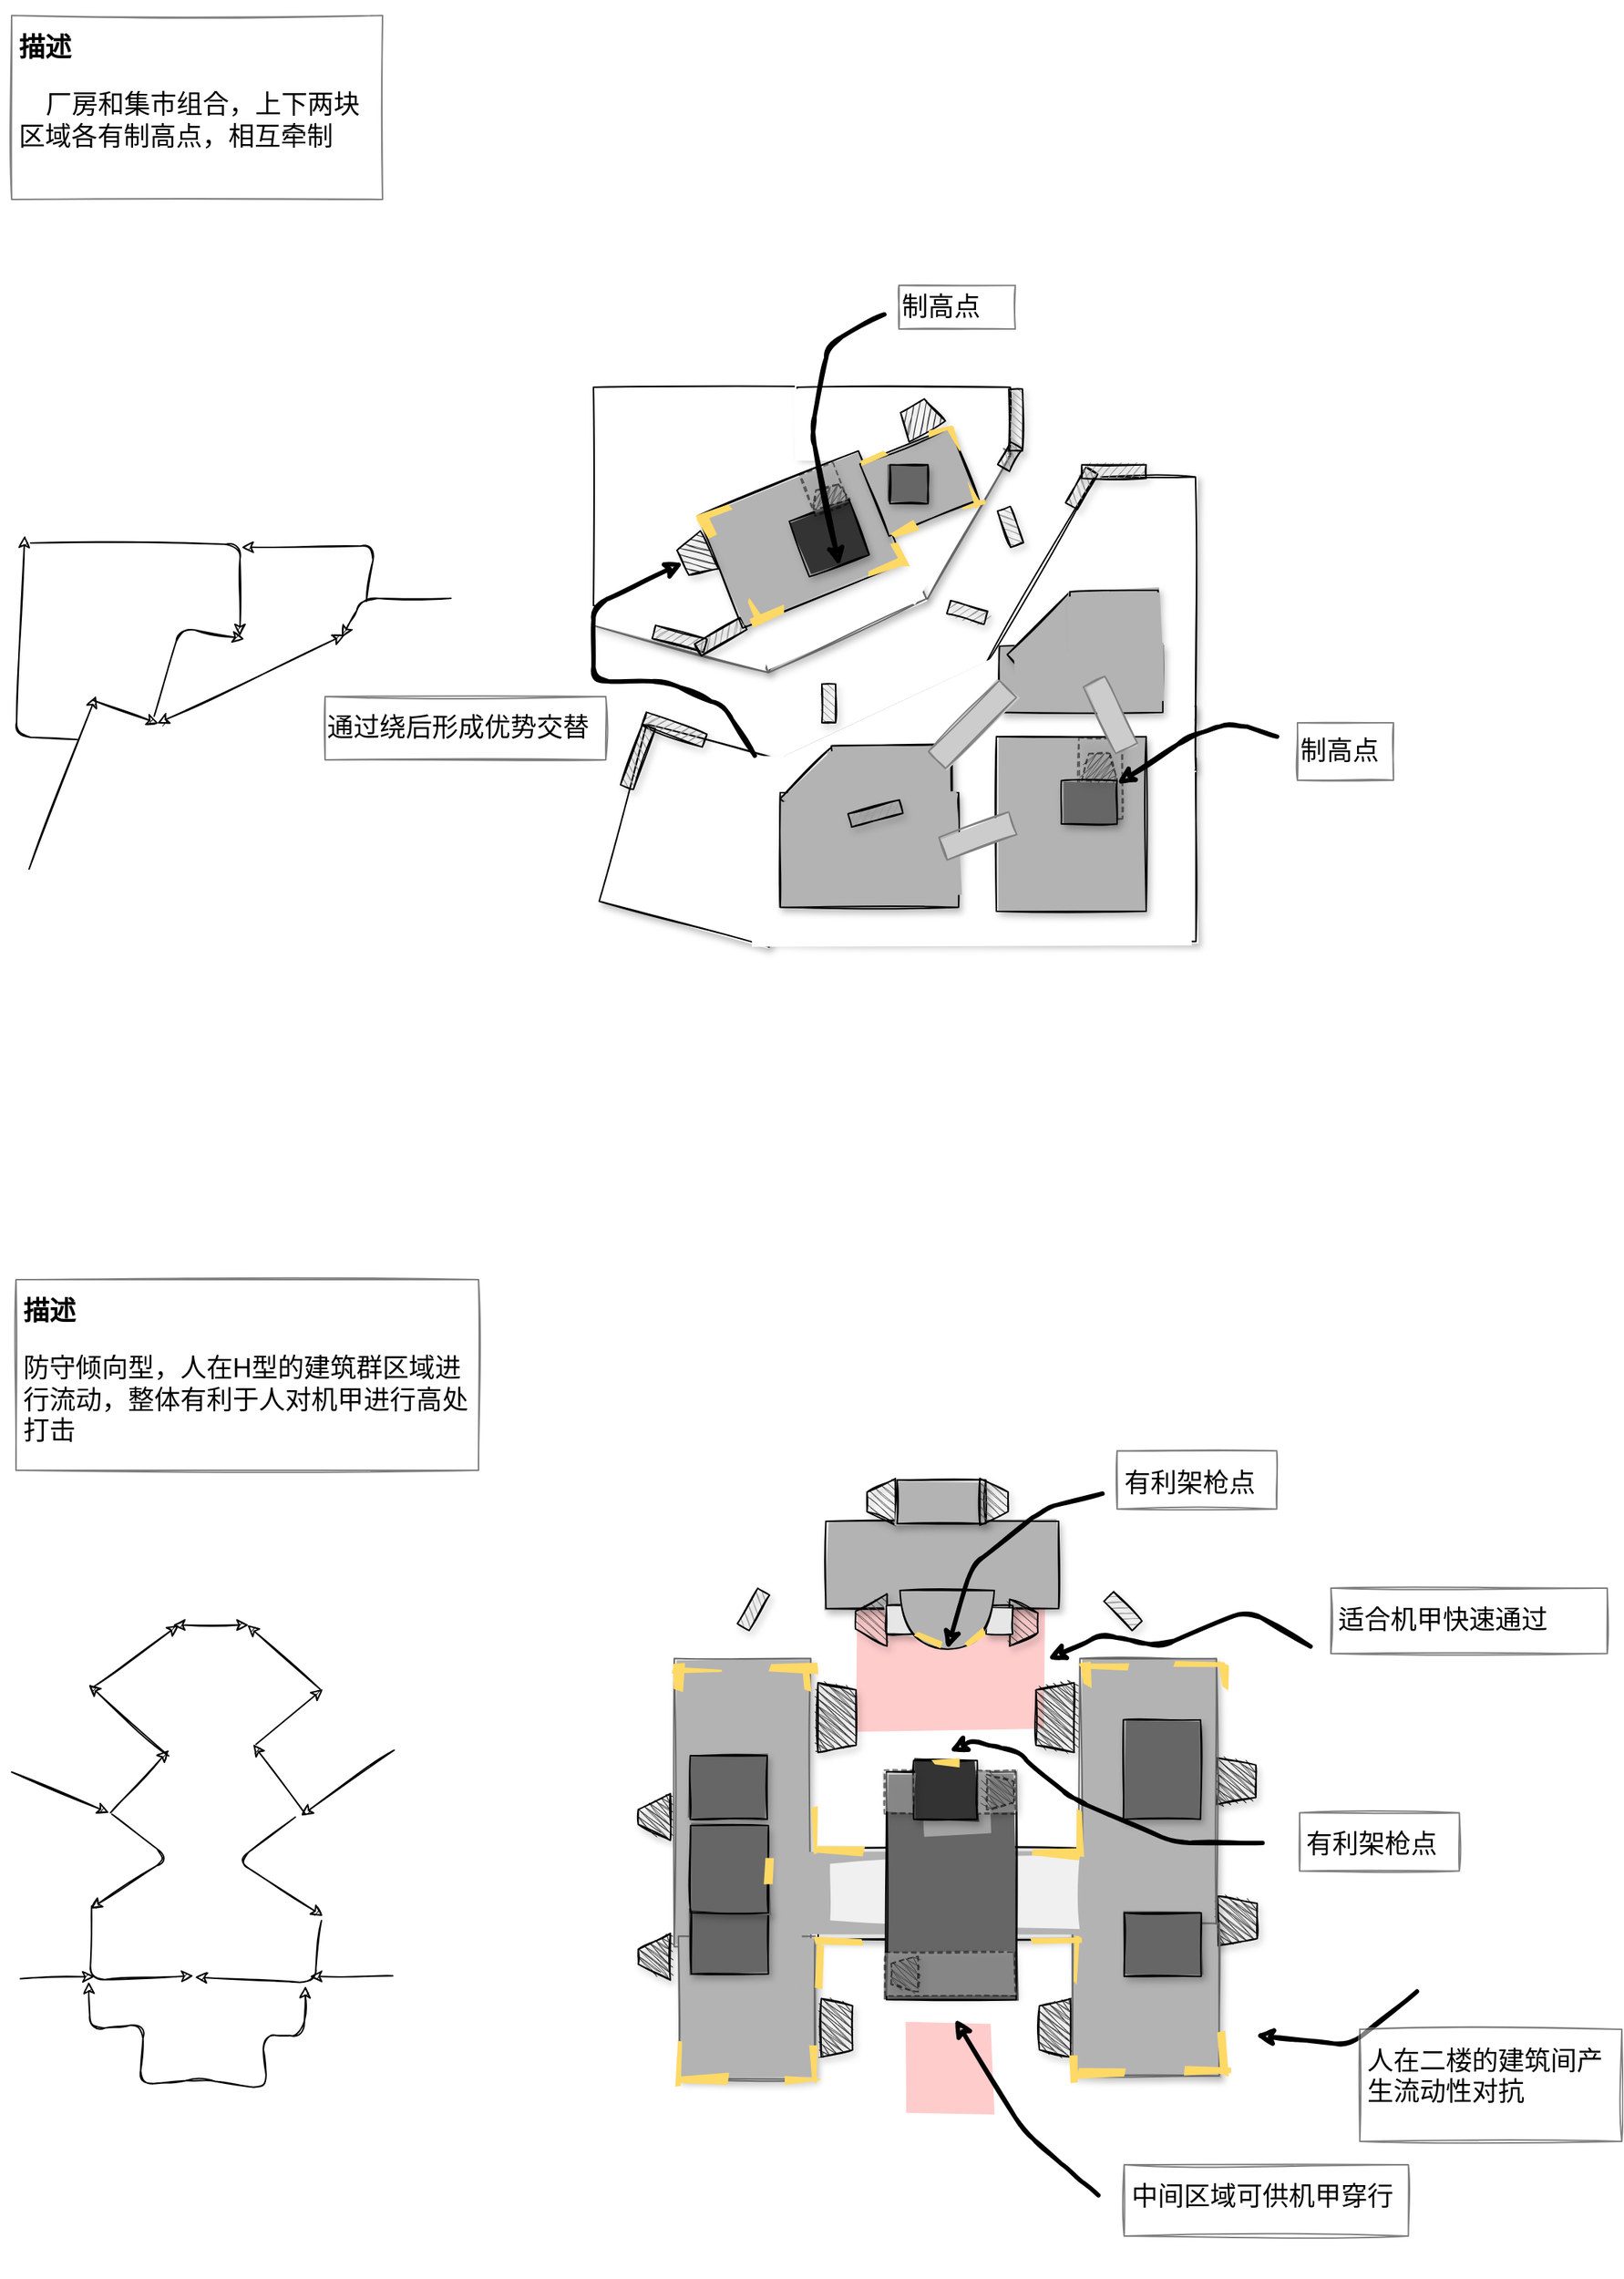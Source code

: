 <mxfile version="13.10.3" type="github">
  <diagram id="YS42bM3Eltd74zi2VStV" name="Page-1">
    <mxGraphModel dx="85" dy="485" grid="1" gridSize="10" guides="1" tooltips="1" connect="1" arrows="1" fold="1" page="1" pageScale="1" pageWidth="850" pageHeight="1100" math="0" shadow="0">
      <root>
        <mxCell id="0" />
        <mxCell id="1" parent="0" />
        <mxCell id="YBGo64Y5beXKpG9SH2Ju-3" value="" style="rounded=0;whiteSpace=wrap;html=1;shadow=1;sketch=1;rotation=15;strokeColor=#666666;" parent="1" vertex="1">
          <mxGeometry x="2109.48" y="575.71" width="125.55" height="95.63" as="geometry" />
        </mxCell>
        <mxCell id="drFQ4EJ39ElAO3OHHA1H-81" value="" style="rounded=0;whiteSpace=wrap;html=1;shadow=0;sketch=1;rotation=90;fillStyle=solid;fillColor=#FFFFFF;strokeColor=none;" vertex="1" parent="1">
          <mxGeometry x="2114.77" y="498.6" width="119.74" height="144.8" as="geometry" />
        </mxCell>
        <mxCell id="YBGo64Y5beXKpG9SH2Ju-1" value="" style="rounded=0;whiteSpace=wrap;html=1;shadow=1;sketch=1;" parent="1" vertex="1">
          <mxGeometry x="2100" y="490" width="210" height="150" as="geometry" />
        </mxCell>
        <mxCell id="YBGo64Y5beXKpG9SH2Ju-2" value="" style="rounded=0;whiteSpace=wrap;html=1;shadow=1;sketch=1;" parent="1" vertex="1">
          <mxGeometry x="2240" y="490" width="146.63" height="47.4" as="geometry" />
        </mxCell>
        <mxCell id="YBGo64Y5beXKpG9SH2Ju-4" value="" style="rounded=0;whiteSpace=wrap;html=1;shadow=1;sketch=1;rotation=-60;strokeColor=#666666;" parent="1" vertex="1">
          <mxGeometry x="2264.57" y="522.41" width="115.39" height="83.88" as="geometry" />
        </mxCell>
        <mxCell id="YBGo64Y5beXKpG9SH2Ju-5" value="" style="rounded=0;whiteSpace=wrap;html=1;shadow=1;sketch=1;rotation=-25;strokeColor=#666666;" parent="1" vertex="1">
          <mxGeometry x="2206.07" y="622.57" width="120" height="40" as="geometry" />
        </mxCell>
        <mxCell id="YBGo64Y5beXKpG9SH2Ju-6" value="" style="rounded=0;whiteSpace=wrap;html=1;shadow=0;sketch=1;rotation=-60;strokeColor=none;" parent="1" vertex="1">
          <mxGeometry x="2286.31" y="578.1" width="38.89" height="58.52" as="geometry" />
        </mxCell>
        <mxCell id="YBGo64Y5beXKpG9SH2Ju-7" value="" style="rounded=0;whiteSpace=wrap;html=1;shadow=0;sketch=1;rotation=-75;strokeColor=none;" parent="1" vertex="1">
          <mxGeometry x="2124.49" y="558.52" width="92.33" height="127.06" as="geometry" />
        </mxCell>
        <mxCell id="YBGo64Y5beXKpG9SH2Ju-12" value="" style="rounded=0;whiteSpace=wrap;html=1;shadow=0;glass=0;sketch=1;strokeColor=#000000;fillColor=#ffffff;gradientColor=none;rotation=120;" parent="1" vertex="1">
          <mxGeometry x="2357.9" y="601.98" width="157.75" height="74.39" as="geometry" />
        </mxCell>
        <mxCell id="YBGo64Y5beXKpG9SH2Ju-13" value="" style="rounded=0;whiteSpace=wrap;html=1;shadow=0;glass=0;sketch=1;strokeColor=#000000;fillColor=#ffffff;gradientColor=none;rotation=-205;" parent="1" vertex="1">
          <mxGeometry x="2226.93" y="706.89" width="176.24" height="40.72" as="geometry" />
        </mxCell>
        <mxCell id="YBGo64Y5beXKpG9SH2Ju-14" value="" style="rounded=0;whiteSpace=wrap;html=1;shadow=1;sketch=1;rotation=105;" parent="1" vertex="1">
          <mxGeometry x="2115.69" y="737.46" width="126" height="121" as="geometry" />
        </mxCell>
        <mxCell id="YBGo64Y5beXKpG9SH2Ju-15" value="" style="rounded=0;whiteSpace=wrap;html=1;shadow=1;sketch=1;rotation=90;" parent="1" vertex="1">
          <mxGeometry x="2303.86" y="660.43" width="126" height="294.72" as="geometry" />
        </mxCell>
        <mxCell id="YBGo64Y5beXKpG9SH2Ju-16" value="" style="rounded=0;whiteSpace=wrap;html=1;shadow=1;sketch=1;rotation=90;" parent="1" vertex="1">
          <mxGeometry x="2391.73" y="630.45" width="43.96" height="201" as="geometry" />
        </mxCell>
        <mxCell id="YBGo64Y5beXKpG9SH2Ju-17" value="" style="rounded=0;whiteSpace=wrap;html=1;shadow=1;sketch=1;rotation=90;" parent="1" vertex="1">
          <mxGeometry x="2397.91" y="602.57" width="166.96" height="65" as="geometry" />
        </mxCell>
        <mxCell id="YBGo64Y5beXKpG9SH2Ju-18" value="" style="rounded=0;whiteSpace=wrap;html=1;shadow=1;sketch=1;rotation=90;" parent="1" vertex="1">
          <mxGeometry x="2412.41" y="638.17" width="71.25" height="80.15" as="geometry" />
        </mxCell>
        <mxCell id="YBGo64Y5beXKpG9SH2Ju-22" value="" style="rounded=0;whiteSpace=wrap;html=1;shadow=0;sketch=1;rotation=90;strokeColor=none;" parent="1" vertex="1">
          <mxGeometry x="2295.26" y="658.75" width="129.92" height="298.65" as="geometry" />
        </mxCell>
        <mxCell id="YBGo64Y5beXKpG9SH2Ju-23" value="" style="rounded=0;whiteSpace=wrap;html=1;shadow=0;sketch=1;rotation=-180;strokeColor=none;" parent="1" vertex="1">
          <mxGeometry x="2444.91" y="552.66" width="67.94" height="300.82" as="geometry" />
        </mxCell>
        <mxCell id="YBGo64Y5beXKpG9SH2Ju-24" value="" style="rounded=0;whiteSpace=wrap;html=1;shadow=0;sketch=1;rotation=-115;strokeColor=none;" parent="1" vertex="1">
          <mxGeometry x="2312.17" y="607.91" width="67.94" height="240" as="geometry" />
        </mxCell>
        <mxCell id="YBGo64Y5beXKpG9SH2Ju-25" value="" style="rounded=0;whiteSpace=wrap;html=1;shadow=0;sketch=1;rotation=-145;strokeColor=none;" parent="1" vertex="1">
          <mxGeometry x="2381.97" y="626.32" width="67.68" height="96.83" as="geometry" />
        </mxCell>
        <mxCell id="YBGo64Y5beXKpG9SH2Ju-28" value="" style="rounded=0;whiteSpace=wrap;html=1;shadow=1;sketch=1;rotation=90;fillStyle=solid;fillColor=#B3B3B3;" parent="1" vertex="1">
          <mxGeometry x="2250.34" y="746.56" width="78.75" height="122.69" as="geometry" />
        </mxCell>
        <mxCell id="YBGo64Y5beXKpG9SH2Ju-30" value="" style="rounded=0;whiteSpace=wrap;html=1;shadow=1;sketch=1;rotation=135;fillStyle=solid;fillColor=#B3B3B3;" parent="1" vertex="1">
          <mxGeometry x="2240.79" y="746.56" width="50.57" height="56.15" as="geometry" />
        </mxCell>
        <mxCell id="YBGo64Y5beXKpG9SH2Ju-31" value="" style="rounded=0;whiteSpace=wrap;html=1;shadow=1;sketch=1;rotation=90;fillColor=#666666;fillStyle=solid;" parent="1" vertex="1">
          <mxGeometry x="2288.43" y="781.2" width="47.59" height="50.25" as="geometry" />
        </mxCell>
        <mxCell id="YBGo64Y5beXKpG9SH2Ju-32" value="&lt;h1&gt;&lt;font style=&quot;font-size: 18px&quot;&gt;描述&lt;/font&gt;&lt;/h1&gt;&lt;p&gt;&amp;nbsp; &amp;nbsp; &lt;font style=&quot;font-size: 18px&quot;&gt;&amp;nbsp;厂房和集市组合，上下两块区域各有制高点，相互牵制&lt;/font&gt;&lt;/p&gt;" style="text;html=1;spacing=5;spacingTop=-20;whiteSpace=wrap;overflow=hidden;rounded=0;shadow=0;sketch=1;opacity=50;fillColor=#ffffff;strokeColor=#000000;" parent="1" vertex="1">
          <mxGeometry x="1700" y="234.61" width="255" height="126.39" as="geometry" />
        </mxCell>
        <mxCell id="YBGo64Y5beXKpG9SH2Ju-33" value="" style="rounded=0;whiteSpace=wrap;html=1;shadow=0;sketch=1;rotation=90;fillStyle=solid;fillColor=#FFFFFF;strokeColor=none;" parent="1" vertex="1">
          <mxGeometry x="2285.62" y="444.06" width="48.77" height="144.8" as="geometry" />
        </mxCell>
        <mxCell id="YBGo64Y5beXKpG9SH2Ju-43" value="" style="endArrow=classic;html=1;shadow=0;sketch=1;" parent="1" edge="1">
          <mxGeometry width="50" height="50" relative="1" as="geometry">
            <mxPoint x="1712" y="821.0" as="sourcePoint" />
            <mxPoint x="1758" y="702" as="targetPoint" />
          </mxGeometry>
        </mxCell>
        <mxCell id="YBGo64Y5beXKpG9SH2Ju-44" value="" style="endArrow=classic;html=1;shadow=0;sketch=1;" parent="1" edge="1">
          <mxGeometry width="50" height="50" relative="1" as="geometry">
            <mxPoint x="1756" y="705" as="sourcePoint" />
            <mxPoint x="1801" y="721.0" as="targetPoint" />
          </mxGeometry>
        </mxCell>
        <mxCell id="YBGo64Y5beXKpG9SH2Ju-45" value="" style="endArrow=classic;html=1;shadow=0;sketch=1;" parent="1" edge="1">
          <mxGeometry width="50" height="50" relative="1" as="geometry">
            <mxPoint x="1798" y="716.0" as="sourcePoint" />
            <mxPoint x="1860" y="663.0" as="targetPoint" />
            <Array as="points">
              <mxPoint x="1816" y="655" />
            </Array>
          </mxGeometry>
        </mxCell>
        <mxCell id="YBGo64Y5beXKpG9SH2Ju-46" value="" style="endArrow=classic;html=1;shadow=0;sketch=1;" parent="1" edge="1">
          <mxGeometry width="50" height="50" relative="1" as="geometry">
            <mxPoint x="1745" y="732" as="sourcePoint" />
            <mxPoint x="1709" y="592" as="targetPoint" />
            <Array as="points">
              <mxPoint x="1703" y="730" />
            </Array>
          </mxGeometry>
        </mxCell>
        <mxCell id="YBGo64Y5beXKpG9SH2Ju-47" value="" style="endArrow=classic;html=1;shadow=0;sketch=1;" parent="1" edge="1">
          <mxGeometry width="50" height="50" relative="1" as="geometry">
            <mxPoint x="1713" y="597" as="sourcePoint" />
            <mxPoint x="1857" y="661.0" as="targetPoint" />
            <Array as="points">
              <mxPoint x="1857" y="598" />
            </Array>
          </mxGeometry>
        </mxCell>
        <mxCell id="YBGo64Y5beXKpG9SH2Ju-48" value="" style="endArrow=classic;startArrow=classic;html=1;shadow=0;sketch=1;" parent="1" edge="1">
          <mxGeometry width="50" height="50" relative="1" as="geometry">
            <mxPoint x="1800" y="721.0" as="sourcePoint" />
            <mxPoint x="1929" y="660" as="targetPoint" />
          </mxGeometry>
        </mxCell>
        <mxCell id="YBGo64Y5beXKpG9SH2Ju-49" value="" style="endArrow=classic;html=1;shadow=0;sketch=1;" parent="1" edge="1">
          <mxGeometry width="50" height="50" relative="1" as="geometry">
            <mxPoint x="2002" y="635" as="sourcePoint" />
            <mxPoint x="1927" y="662" as="targetPoint" />
            <Array as="points">
              <mxPoint x="1942" y="635" />
            </Array>
          </mxGeometry>
        </mxCell>
        <mxCell id="YBGo64Y5beXKpG9SH2Ju-50" value="" style="endArrow=classic;html=1;shadow=0;sketch=1;" parent="1" edge="1">
          <mxGeometry width="50" height="50" relative="1" as="geometry">
            <mxPoint x="1944" y="637" as="sourcePoint" />
            <mxPoint x="1858" y="600" as="targetPoint" />
            <Array as="points">
              <mxPoint x="1950" y="599" />
            </Array>
          </mxGeometry>
        </mxCell>
        <mxCell id="YBGo64Y5beXKpG9SH2Ju-51" value="&lt;h1&gt;&lt;font style=&quot;font-size: 18px&quot;&gt;描述&lt;/font&gt;&amp;nbsp;&lt;font style=&quot;font-weight: normal ; font-size: 18px&quot;&gt;&amp;nbsp; &amp;nbsp;&amp;nbsp;&lt;/font&gt;&lt;/h1&gt;&lt;font style=&quot;font-size: 18px&quot;&gt;防守倾向型，人在H型的建筑群区域进行流动，整体有利于人对机甲进行高处打击&lt;/font&gt;" style="text;html=1;spacing=5;spacingTop=-20;whiteSpace=wrap;overflow=hidden;rounded=0;shadow=0;sketch=1;opacity=50;fillColor=#ffffff;strokeColor=#000000;" parent="1" vertex="1">
          <mxGeometry x="1703" y="1103" width="318" height="131" as="geometry" />
        </mxCell>
        <mxCell id="YBGo64Y5beXKpG9SH2Ju-52" value="" style="group" parent="1" vertex="1" connectable="0">
          <mxGeometry x="2040.27" y="1180" width="655" height="608" as="geometry" />
        </mxCell>
        <mxCell id="YBGo64Y5beXKpG9SH2Ju-54" value="" style="group;rotation=-180;" parent="YBGo64Y5beXKpG9SH2Ju-52" vertex="1" connectable="0">
          <mxGeometry x="99.516" y="0.634" width="471.21" height="522.016" as="geometry" />
        </mxCell>
        <mxCell id="YBGo64Y5beXKpG9SH2Ju-55" value="" style="rounded=0;whiteSpace=wrap;html=1;shadow=0;sketch=1;strokeWidth=1;fillColor=#FFFFFF;strokeColor=none;opacity=80;" parent="YBGo64Y5beXKpG9SH2Ju-54" vertex="1">
          <mxGeometry x="181.507" y="245.658" width="54.452" height="184.635" as="geometry" />
        </mxCell>
        <mxCell id="YBGo64Y5beXKpG9SH2Ju-56" value="" style="whiteSpace=wrap;html=1;aspect=fixed;rounded=0;shadow=0;sketch=1;strokeWidth=1;opacity=50;fillStyle=solid;strokeColor=none;fillColor=#FF9999;" parent="YBGo64Y5beXKpG9SH2Ju-54" vertex="1">
          <mxGeometry x="140.107" y="100.141" width="131.566" height="131.566" as="geometry" />
        </mxCell>
        <mxCell id="YBGo64Y5beXKpG9SH2Ju-63" value="" style="whiteSpace=wrap;html=1;aspect=fixed;rounded=0;shadow=0;sketch=1;strokeWidth=1;opacity=50;fillStyle=solid;strokeColor=none;fillColor=#FF9999;" parent="YBGo64Y5beXKpG9SH2Ju-54" vertex="1">
          <mxGeometry x="174.165" y="433.422" width="60.483" height="60.483" as="geometry" />
        </mxCell>
        <mxCell id="YBGo64Y5beXKpG9SH2Ju-64" value="" style="shape=trapezoid;perimeter=trapezoidPerimeter;whiteSpace=wrap;html=1;fixedSize=1;strokeWidth=1;sketch=1;shadow=1;rotation=-90;fillStyle=zigzag;size=4.945;fillColor=#333333;" parent="YBGo64Y5beXKpG9SH2Ju-54" vertex="1">
          <mxGeometry x="257.493" y="425.599" width="40.113" height="21.499" as="geometry" />
        </mxCell>
        <mxCell id="YBGo64Y5beXKpG9SH2Ju-65" value="" style="shape=trapezoid;perimeter=trapezoidPerimeter;whiteSpace=wrap;html=1;fixedSize=1;strokeWidth=1;sketch=1;shadow=1;rotation=90;fillStyle=zigzag;size=4.945;fillColor=#333333;" parent="YBGo64Y5beXKpG9SH2Ju-54" vertex="1">
          <mxGeometry x="103.707" y="210.092" width="47.901" height="26.193" as="geometry" />
        </mxCell>
        <mxCell id="YBGo64Y5beXKpG9SH2Ju-66" value="" style="shape=trapezoid;perimeter=trapezoidPerimeter;whiteSpace=wrap;html=1;fixedSize=1;strokeWidth=1;sketch=1;shadow=1;rotation=-90;fillStyle=zigzag;size=4.945;fillColor=#333333;" parent="YBGo64Y5beXKpG9SH2Ju-54" vertex="1">
          <mxGeometry x="253.599" y="210.092" width="47.901" height="26.193" as="geometry" />
        </mxCell>
        <mxCell id="YBGo64Y5beXKpG9SH2Ju-67" value="" style="shape=trapezoid;perimeter=trapezoidPerimeter;whiteSpace=wrap;html=1;fixedSize=1;strokeWidth=1;sketch=1;shadow=1;rotation=90;fillStyle=zigzag;size=4.945;fillColor=#333333;" parent="YBGo64Y5beXKpG9SH2Ju-54" vertex="1">
          <mxGeometry x="107.568" y="425.599" width="40.163" height="21.499" as="geometry" />
        </mxCell>
        <mxCell id="YBGo64Y5beXKpG9SH2Ju-70" value="" style="endArrow=classic;html=1;sketch=1;strokeWidth=3;" parent="YBGo64Y5beXKpG9SH2Ju-54" edge="1">
          <mxGeometry width="50" height="50" relative="1" as="geometry">
            <mxPoint x="526.384" y="411.366" as="sourcePoint" />
            <mxPoint x="415.384" y="441.366" as="targetPoint" />
            <Array as="points">
              <mxPoint x="480.384" y="448.366" />
            </Array>
          </mxGeometry>
        </mxCell>
        <mxCell id="P_vG4XGJFDCKaaJLP0IA-5" value="" style="rounded=0;whiteSpace=wrap;html=1;sketch=1;fillStyle=solid;shadow=1;strokeWidth=1;fillColor=#B3B3B3;" parent="YBGo64Y5beXKpG9SH2Ju-54" vertex="1">
          <mxGeometry x="120" y="88.37" width="160" height="60" as="geometry" />
        </mxCell>
        <mxCell id="P_vG4XGJFDCKaaJLP0IA-6" value="" style="shape=trapezoid;perimeter=trapezoidPerimeter;whiteSpace=wrap;html=1;fixedSize=1;shadow=1;sketch=1;strokeWidth=1;fillColor=#4D4D4D;fillStyle=hachure;rotation=-90;size=9.374;" parent="YBGo64Y5beXKpG9SH2Ju-54" vertex="1">
          <mxGeometry x="141.98" y="65.37" width="32.12" height="19.47" as="geometry" />
        </mxCell>
        <mxCell id="P_vG4XGJFDCKaaJLP0IA-7" value="" style="rounded=0;whiteSpace=wrap;html=1;sketch=1;fillStyle=solid;shadow=1;strokeWidth=1;fillColor=#B3B3B3;" parent="YBGo64Y5beXKpG9SH2Ju-54" vertex="1">
          <mxGeometry x="168.98" y="60" width="61.02" height="30" as="geometry" />
        </mxCell>
        <mxCell id="P_vG4XGJFDCKaaJLP0IA-8" value="" style="shape=trapezoid;perimeter=trapezoidPerimeter;whiteSpace=wrap;html=1;fixedSize=1;shadow=1;sketch=1;strokeWidth=1;fillColor=#4D4D4D;fillStyle=hachure;rotation=90;size=9.374;" parent="YBGo64Y5beXKpG9SH2Ju-54" vertex="1">
          <mxGeometry x="219.54" y="65.26" width="32.12" height="19.47" as="geometry" />
        </mxCell>
        <mxCell id="P_vG4XGJFDCKaaJLP0IA-9" value="" style="shape=trapezoid;perimeter=trapezoidPerimeter;whiteSpace=wrap;html=1;fixedSize=1;shadow=1;sketch=1;strokeWidth=1;fillColor=#4D4D4D;fillStyle=hachure;rotation=-90;size=11.874;" parent="YBGo64Y5beXKpG9SH2Ju-54" vertex="1">
          <mxGeometry x="133.3" y="145.41" width="35.89" height="21.63" as="geometry" />
        </mxCell>
        <mxCell id="P_vG4XGJFDCKaaJLP0IA-10" value="" style="shape=trapezoid;perimeter=trapezoidPerimeter;whiteSpace=wrap;html=1;fixedSize=1;shadow=1;sketch=1;strokeWidth=1;fillColor=#4D4D4D;fillStyle=hachure;rotation=90;size=9.374;" parent="YBGo64Y5beXKpG9SH2Ju-54" vertex="1">
          <mxGeometry x="240.0" y="148.37" width="32.12" height="19.47" as="geometry" />
        </mxCell>
        <mxCell id="P_vG4XGJFDCKaaJLP0IA-11" value="" style="rounded=0;whiteSpace=wrap;html=1;sketch=1;fillStyle=solid;shadow=1;strokeWidth=1;fillColor=#E6E6E6;" parent="YBGo64Y5beXKpG9SH2Ju-54" vertex="1">
          <mxGeometry x="161.49" y="146.25" width="20.02" height="19.63" as="geometry" />
        </mxCell>
        <mxCell id="P_vG4XGJFDCKaaJLP0IA-12" value="" style="rounded=0;whiteSpace=wrap;html=1;sketch=1;fillStyle=solid;shadow=1;strokeWidth=1;fillColor=#E6E6E6;" parent="YBGo64Y5beXKpG9SH2Ju-54" vertex="1">
          <mxGeometry x="230" y="146.25" width="18.51" height="19.63" as="geometry" />
        </mxCell>
        <mxCell id="P_vG4XGJFDCKaaJLP0IA-1" value="" style="shape=or;whiteSpace=wrap;html=1;sketch=1;fillStyle=solid;rotation=90;fillColor=#B3B3B3;" parent="YBGo64Y5beXKpG9SH2Ju-54" vertex="1">
          <mxGeometry x="183.21" y="123.64" width="40.37" height="64.86" as="geometry" />
        </mxCell>
        <mxCell id="YBGo64Y5beXKpG9SH2Ju-117" value="" style="rounded=0;whiteSpace=wrap;html=1;shadow=1;glass=0;sketch=1;strokeColor=#000000;fillColor=#999999;gradientColor=none;rotation=-60;direction=west;" parent="YBGo64Y5beXKpG9SH2Ju-54" vertex="1">
          <mxGeometry x="56.23" y="144.19" width="28.02" height="9.41" as="geometry" />
        </mxCell>
        <mxCell id="P_vG4XGJFDCKaaJLP0IA-23" value="" style="shape=trapezoid;perimeter=trapezoidPerimeter;whiteSpace=wrap;html=1;fixedSize=1;strokeWidth=1;sketch=1;shadow=1;rotation=90;fillStyle=zigzag;size=4.945;fillColor=#333333;" parent="YBGo64Y5beXKpG9SH2Ju-54" vertex="1">
          <mxGeometry x="385.99" y="253.38" width="32.14" height="27.1" as="geometry" />
        </mxCell>
        <mxCell id="P_vG4XGJFDCKaaJLP0IA-24" value="" style="shape=trapezoid;perimeter=trapezoidPerimeter;whiteSpace=wrap;html=1;fixedSize=1;strokeWidth=1;sketch=1;shadow=1;rotation=90;fillStyle=zigzag;size=4.945;fillColor=#333333;" parent="YBGo64Y5beXKpG9SH2Ju-54" vertex="1">
          <mxGeometry x="385.99" y="349.37" width="34.01" height="27.1" as="geometry" />
        </mxCell>
        <mxCell id="P_vG4XGJFDCKaaJLP0IA-25" value="" style="shape=trapezoid;perimeter=trapezoidPerimeter;whiteSpace=wrap;html=1;fixedSize=1;strokeWidth=1;sketch=1;shadow=1;rotation=-90;fillStyle=zigzag;size=10.984;fillColor=#333333;" parent="YBGo64Y5beXKpG9SH2Ju-54" vertex="1">
          <mxGeometry x="-14.016" y="280.476" width="32.14" height="22.09" as="geometry" />
        </mxCell>
        <mxCell id="P_vG4XGJFDCKaaJLP0IA-28" value="" style="shape=trapezoid;perimeter=trapezoidPerimeter;whiteSpace=wrap;html=1;fixedSize=1;strokeWidth=1;sketch=1;shadow=1;rotation=-90;fillStyle=zigzag;size=10.984;fillColor=#333333;" parent="YBGo64Y5beXKpG9SH2Ju-54" vertex="1">
          <mxGeometry x="-14.016" y="376.466" width="32.14" height="22.09" as="geometry" />
        </mxCell>
        <mxCell id="drFQ4EJ39ElAO3OHHA1H-1" value="" style="rounded=0;whiteSpace=wrap;html=1;shadow=1;glass=0;sketch=1;strokeColor=#000000;fillColor=#999999;gradientColor=none;rotation=46;direction=west;" vertex="1" parent="YBGo64Y5beXKpG9SH2Ju-54">
          <mxGeometry x="310.21" y="145.41" width="28.02" height="9.41" as="geometry" />
        </mxCell>
        <mxCell id="drFQ4EJ39ElAO3OHHA1H-2" value="" style="rounded=0;whiteSpace=wrap;html=1;shadow=0;sketch=1;rotation=23;fillStyle=solid;strokeColor=none;fillColor=#FFD966;" vertex="1" parent="YBGo64Y5beXKpG9SH2Ju-54">
          <mxGeometry x="181.503" y="167.839" width="17.359" height="4.913" as="geometry" />
        </mxCell>
        <mxCell id="drFQ4EJ39ElAO3OHHA1H-3" value="" style="rounded=0;whiteSpace=wrap;html=1;shadow=0;sketch=1;rotation=-38;fillStyle=solid;strokeColor=none;fillColor=#FFD966;" vertex="1" parent="YBGo64Y5beXKpG9SH2Ju-54">
          <mxGeometry x="212.643" y="165.879" width="17.359" height="4.913" as="geometry" />
        </mxCell>
        <mxCell id="YBGo64Y5beXKpG9SH2Ju-138" value="&lt;font style=&quot;font-size: 18px&quot;&gt;&lt;br&gt;有利架枪点&lt;/font&gt;" style="text;html=1;spacing=5;spacingTop=-20;whiteSpace=wrap;overflow=hidden;rounded=0;shadow=0;sketch=1;opacity=50;fillColor=#ffffff;strokeColor=#000000;" parent="YBGo64Y5beXKpG9SH2Ju-54" vertex="1">
          <mxGeometry x="320.21" y="40" width="109.79" height="40" as="geometry" />
        </mxCell>
        <mxCell id="YBGo64Y5beXKpG9SH2Ju-71" value="" style="rounded=0;whiteSpace=wrap;html=1;shadow=1;sketch=1;rotation=90;fillStyle=solid;strokeColor=#666666;fillColor=#B3B3B3;" parent="YBGo64Y5beXKpG9SH2Ju-52" vertex="1">
          <mxGeometry x="63.214" y="235.339" width="198.008" height="93.882" as="geometry" />
        </mxCell>
        <mxCell id="YBGo64Y5beXKpG9SH2Ju-72" value="" style="rounded=0;whiteSpace=wrap;html=1;shadow=1;sketch=1;rotation=-180;fillStyle=solid;fillColor=#E6E6E6;" parent="YBGo64Y5beXKpG9SH2Ju-52" vertex="1">
          <mxGeometry x="214.129" y="313.574" width="180.616" height="62.588" as="geometry" />
        </mxCell>
        <mxCell id="YBGo64Y5beXKpG9SH2Ju-73" value="" style="rounded=0;whiteSpace=wrap;html=1;shadow=1;sketch=1;rotation=90;fillStyle=solid;strokeColor=#666666;fillColor=#B3B3B3;" parent="YBGo64Y5beXKpG9SH2Ju-52" vertex="1">
          <mxGeometry x="342.075" y="235.339" width="198.008" height="93.882" as="geometry" />
        </mxCell>
        <mxCell id="YBGo64Y5beXKpG9SH2Ju-74" value="" style="rounded=0;whiteSpace=wrap;html=1;shadow=1;sketch=1;fillStyle=solid;strokeColor=#666666;direction=south;fillColor=#B3B3B3;" parent="YBGo64Y5beXKpG9SH2Ju-52" vertex="1">
          <mxGeometry x="118.165" y="374.014" width="93.882" height="98.179" as="geometry" />
        </mxCell>
        <mxCell id="YBGo64Y5beXKpG9SH2Ju-75" value="" style="rounded=0;whiteSpace=wrap;html=1;shadow=1;sketch=1;fillStyle=solid;strokeColor=#666666;fillColor=#B3B3B3;" parent="YBGo64Y5beXKpG9SH2Ju-52" vertex="1">
          <mxGeometry x="389.1" y="365.21" width="100.9" height="104.84" as="geometry" />
        </mxCell>
        <mxCell id="YBGo64Y5beXKpG9SH2Ju-76" value="" style="rounded=0;whiteSpace=wrap;html=1;shadow=0;sketch=1;strokeColor=none;rotation=-90;fillStyle=solid;fillColor=#B3B3B3;" parent="YBGo64Y5beXKpG9SH2Ju-52" vertex="1">
          <mxGeometry x="118.904" y="344.477" width="115.505" height="52.418" as="geometry" />
        </mxCell>
        <mxCell id="YBGo64Y5beXKpG9SH2Ju-77" value="" style="rounded=0;whiteSpace=wrap;html=1;shadow=0;sketch=1;strokeColor=none;rotation=0;fillStyle=solid;fillColor=#B3B3B3;" parent="YBGo64Y5beXKpG9SH2Ju-52" vertex="1">
          <mxGeometry x="203.47" y="315.342" width="221.109" height="59.067" as="geometry" />
        </mxCell>
        <mxCell id="YBGo64Y5beXKpG9SH2Ju-86" value="" style="shape=trapezoid;perimeter=trapezoidPerimeter;whiteSpace=wrap;html=1;fixedSize=1;shadow=0;sketch=1;strokeWidth=1;opacity=80;strokeColor=none;rotation=-90;size=5.941;fillStyle=solid;fillColor=#FFFFFF;" parent="YBGo64Y5beXKpG9SH2Ju-52" vertex="1">
          <mxGeometry x="282.838" y="257.918" width="50.773" height="171.57" as="geometry" />
        </mxCell>
        <mxCell id="YBGo64Y5beXKpG9SH2Ju-87" value="" style="rounded=0;whiteSpace=wrap;html=1;shadow=0;sketch=1;fillStyle=solid;strokeWidth=1;fillColor=#666666;" parent="YBGo64Y5beXKpG9SH2Ju-52" vertex="1">
          <mxGeometry x="261.173" y="261.157" width="89.219" height="156.47" as="geometry" />
        </mxCell>
        <mxCell id="YBGo64Y5beXKpG9SH2Ju-88" value="" style="rounded=0;whiteSpace=wrap;html=1;shadow=0;sketch=1;fillStyle=solid;strokeWidth=1;strokeColor=none;fillColor=#B3B3B3;opacity=80;" parent="YBGo64Y5beXKpG9SH2Ju-52" vertex="1">
          <mxGeometry x="285.397" y="261.16" width="48.215" height="42.81" as="geometry" />
        </mxCell>
        <mxCell id="YBGo64Y5beXKpG9SH2Ju-89" value="" style="rounded=0;whiteSpace=wrap;html=1;shadow=1;sketch=1;fillStyle=solid;strokeWidth=1;fillColor=#333333;" parent="YBGo64Y5beXKpG9SH2Ju-52" vertex="1">
          <mxGeometry x="279.9" y="253.244" width="43.661" height="40.463" as="geometry" />
        </mxCell>
        <mxCell id="YBGo64Y5beXKpG9SH2Ju-90" value="" style="rounded=0;whiteSpace=wrap;html=1;shadow=0;sketch=1;rotation=0;fillStyle=solid;strokeColor=none;fillColor=#FFD966;" parent="YBGo64Y5beXKpG9SH2Ju-52" vertex="1">
          <mxGeometry x="179.857" y="187.788" width="33.001" height="4.913" as="geometry" />
        </mxCell>
        <mxCell id="YBGo64Y5beXKpG9SH2Ju-91" value="" style="rounded=0;whiteSpace=wrap;html=1;shadow=0;sketch=1;rotation=90;fillStyle=solid;strokeColor=none;fillColor=#FFD966;" parent="YBGo64Y5beXKpG9SH2Ju-52" vertex="1">
          <mxGeometry x="198.371" y="194.062" width="17.359" height="4.913" as="geometry" />
        </mxCell>
        <mxCell id="YBGo64Y5beXKpG9SH2Ju-92" value="" style="rounded=0;whiteSpace=wrap;html=1;shadow=0;sketch=1;rotation=0;fillStyle=solid;strokeColor=none;fillColor=#FFD966;" parent="YBGo64Y5beXKpG9SH2Ju-52" vertex="1">
          <mxGeometry x="113.855" y="189.149" width="33.001" height="4.913" as="geometry" />
        </mxCell>
        <mxCell id="YBGo64Y5beXKpG9SH2Ju-93" value="" style="rounded=0;whiteSpace=wrap;html=1;shadow=0;sketch=1;rotation=90;fillStyle=solid;strokeColor=none;fillColor=#FFD966;" parent="YBGo64Y5beXKpG9SH2Ju-52" vertex="1">
          <mxGeometry x="109.647" y="194.062" width="17.359" height="4.913" as="geometry" />
        </mxCell>
        <mxCell id="YBGo64Y5beXKpG9SH2Ju-94" value="" style="rounded=0;whiteSpace=wrap;html=1;shadow=0;sketch=1;rotation=0;fillStyle=solid;strokeColor=none;fillColor=#FFD966;" parent="YBGo64Y5beXKpG9SH2Ju-52" vertex="1">
          <mxGeometry x="459.659" y="184.658" width="33.001" height="4.913" as="geometry" />
        </mxCell>
        <mxCell id="YBGo64Y5beXKpG9SH2Ju-95" value="" style="rounded=0;whiteSpace=wrap;html=1;shadow=0;sketch=1;rotation=90;fillStyle=solid;strokeColor=none;fillColor=#FFD966;" parent="YBGo64Y5beXKpG9SH2Ju-52" vertex="1">
          <mxGeometry x="484.031" y="192.701" width="17.359" height="4.913" as="geometry" />
        </mxCell>
        <mxCell id="YBGo64Y5beXKpG9SH2Ju-96" value="" style="rounded=0;whiteSpace=wrap;html=1;shadow=0;sketch=1;rotation=0;fillStyle=solid;strokeColor=none;fillColor=#FFD966;" parent="YBGo64Y5beXKpG9SH2Ju-52" vertex="1">
          <mxGeometry x="393.657" y="186.02" width="33.001" height="4.913" as="geometry" />
        </mxCell>
        <mxCell id="YBGo64Y5beXKpG9SH2Ju-97" value="" style="rounded=0;whiteSpace=wrap;html=1;shadow=0;sketch=1;rotation=90;fillStyle=solid;strokeColor=none;fillColor=#FFD966;" parent="YBGo64Y5beXKpG9SH2Ju-52" vertex="1">
          <mxGeometry x="389.449" y="190.933" width="17.359" height="4.913" as="geometry" />
        </mxCell>
        <mxCell id="YBGo64Y5beXKpG9SH2Ju-100" value="" style="rounded=0;whiteSpace=wrap;html=1;shadow=0;sketch=1;rotation=0;fillStyle=solid;strokeColor=none;fillColor=#FFD966;" parent="YBGo64Y5beXKpG9SH2Ju-52" vertex="1">
          <mxGeometry x="210.912" y="374.41" width="33.001" height="4.913" as="geometry" />
        </mxCell>
        <mxCell id="YBGo64Y5beXKpG9SH2Ju-101" value="" style="rounded=0;whiteSpace=wrap;html=1;shadow=0;sketch=1;rotation=90;fillStyle=solid;strokeColor=none;fillColor=#FFD966;" parent="YBGo64Y5beXKpG9SH2Ju-52" vertex="1">
          <mxGeometry x="198.371" y="391.981" width="31.351" height="4.913" as="geometry" />
        </mxCell>
        <mxCell id="YBGo64Y5beXKpG9SH2Ju-102" value="" style="rounded=0;whiteSpace=wrap;html=1;shadow=0;sketch=1;rotation=90;fillStyle=solid;strokeColor=none;fillColor=#FFD966;" parent="YBGo64Y5beXKpG9SH2Ju-52" vertex="1">
          <mxGeometry x="196.358" y="298.6" width="31.351" height="4.913" as="geometry" />
        </mxCell>
        <mxCell id="YBGo64Y5beXKpG9SH2Ju-103" value="" style="rounded=0;whiteSpace=wrap;html=1;shadow=0;sketch=1;rotation=0;fillStyle=solid;strokeColor=none;fillColor=#FFD966;" parent="YBGo64Y5beXKpG9SH2Ju-52" vertex="1">
          <mxGeometry x="212.859" y="313.574" width="33.001" height="4.913" as="geometry" />
        </mxCell>
        <mxCell id="YBGo64Y5beXKpG9SH2Ju-104" value="" style="rounded=0;whiteSpace=wrap;html=1;shadow=0;sketch=1;rotation=0;fillStyle=solid;strokeColor=none;fillColor=#FFD966;" parent="YBGo64Y5beXKpG9SH2Ju-52" vertex="1">
          <mxGeometry x="361.744" y="374.41" width="33.001" height="4.913" as="geometry" />
        </mxCell>
        <mxCell id="YBGo64Y5beXKpG9SH2Ju-105" value="" style="rounded=0;whiteSpace=wrap;html=1;shadow=0;sketch=1;rotation=0;fillStyle=solid;strokeColor=none;fillColor=#FFD966;" parent="YBGo64Y5beXKpG9SH2Ju-52" vertex="1">
          <mxGeometry x="361.744" y="315.342" width="33.001" height="4.913" as="geometry" />
        </mxCell>
        <mxCell id="YBGo64Y5beXKpG9SH2Ju-106" value="" style="rounded=0;whiteSpace=wrap;html=1;shadow=0;sketch=1;rotation=90;fillStyle=solid;strokeColor=none;fillColor=#FFD966;" parent="YBGo64Y5beXKpG9SH2Ju-52" vertex="1">
          <mxGeometry x="378.773" y="300.477" width="31.351" height="4.913" as="geometry" />
        </mxCell>
        <mxCell id="YBGo64Y5beXKpG9SH2Ju-107" value="" style="rounded=0;whiteSpace=wrap;html=1;shadow=0;sketch=1;rotation=90;fillStyle=solid;strokeColor=none;fillColor=#FFD966;" parent="YBGo64Y5beXKpG9SH2Ju-52" vertex="1">
          <mxGeometry x="375.456" y="388.289" width="31.351" height="4.913" as="geometry" />
        </mxCell>
        <mxCell id="YBGo64Y5beXKpG9SH2Ju-108" value="" style="rounded=0;whiteSpace=wrap;html=1;shadow=0;sketch=1;rotation=0;fillStyle=solid;strokeColor=none;fillColor=#FFD966;" parent="YBGo64Y5beXKpG9SH2Ju-52" vertex="1">
          <mxGeometry x="118.904" y="468.479" width="33.001" height="6.259" as="geometry" />
        </mxCell>
        <mxCell id="YBGo64Y5beXKpG9SH2Ju-109" value="" style="rounded=0;whiteSpace=wrap;html=1;shadow=0;sketch=1;rotation=90;fillStyle=solid;strokeColor=none;fillColor=#FFD966;" parent="YBGo64Y5beXKpG9SH2Ju-52" vertex="1">
          <mxGeometry x="102.651" y="457.527" width="31.351" height="4.913" as="geometry" />
        </mxCell>
        <mxCell id="YBGo64Y5beXKpG9SH2Ju-110" value="" style="rounded=0;whiteSpace=wrap;html=1;shadow=0;sketch=1;rotation=90;fillStyle=solid;strokeColor=none;fillColor=#FFD966;" parent="YBGo64Y5beXKpG9SH2Ju-52" vertex="1">
          <mxGeometry x="477.034" y="452.613" width="31.351" height="4.913" as="geometry" />
        </mxCell>
        <mxCell id="YBGo64Y5beXKpG9SH2Ju-111" value="" style="rounded=0;whiteSpace=wrap;html=1;shadow=0;sketch=1;rotation=0;fillStyle=solid;strokeColor=none;fillColor=#FFD966;" parent="YBGo64Y5beXKpG9SH2Ju-52" vertex="1">
          <mxGeometry x="465.319" y="463.785" width="33.001" height="6.259" as="geometry" />
        </mxCell>
        <mxCell id="YBGo64Y5beXKpG9SH2Ju-112" value="" style="endArrow=classic;html=1;sketch=1;strokeWidth=3;entryX=0.5;entryY=1;entryDx=0;entryDy=0;" parent="YBGo64Y5beXKpG9SH2Ju-52" target="YBGo64Y5beXKpG9SH2Ju-55" edge="1">
          <mxGeometry width="50" height="50" relative="1" as="geometry">
            <mxPoint x="406.9" y="552" as="sourcePoint" />
            <mxPoint x="310.9" y="512" as="targetPoint" />
            <Array as="points">
              <mxPoint x="388.9" y="537" />
              <mxPoint x="354.9" y="507" />
            </Array>
          </mxGeometry>
        </mxCell>
        <mxCell id="YBGo64Y5beXKpG9SH2Ju-113" value="&lt;font style=&quot;font-size: 18px&quot;&gt;&lt;br&gt;中间区域可供机甲穿行&lt;/font&gt;" style="text;html=1;spacing=5;spacingTop=-20;whiteSpace=wrap;overflow=hidden;rounded=0;shadow=0;sketch=1;opacity=50;fillColor=#ffffff;strokeColor=#000000;" parent="YBGo64Y5beXKpG9SH2Ju-52" vertex="1">
          <mxGeometry x="424.58" y="531" width="195.42" height="49" as="geometry" />
        </mxCell>
        <mxCell id="P_vG4XGJFDCKaaJLP0IA-16" value="" style="rounded=0;whiteSpace=wrap;html=1;sketch=1;fillStyle=solid;shadow=1;strokeWidth=1;fillColor=#666666;" parent="YBGo64Y5beXKpG9SH2Ju-52" vertex="1">
          <mxGeometry x="127.01" y="356.33" width="52.99" height="43.67" as="geometry" />
        </mxCell>
        <mxCell id="P_vG4XGJFDCKaaJLP0IA-17" value="" style="rounded=0;whiteSpace=wrap;html=1;sketch=1;fillStyle=solid;shadow=1;strokeWidth=1;fillColor=#666666;" parent="YBGo64Y5beXKpG9SH2Ju-52" vertex="1">
          <mxGeometry x="126.27" y="250.04" width="52.99" height="43.67" as="geometry" />
        </mxCell>
        <mxCell id="P_vG4XGJFDCKaaJLP0IA-20" value="" style="rounded=0;whiteSpace=wrap;html=1;sketch=1;fillStyle=solid;shadow=1;strokeWidth=1;fillColor=#666666;" parent="YBGo64Y5beXKpG9SH2Ju-52" vertex="1">
          <mxGeometry x="126.5" y="298" width="53.5" height="60" as="geometry" />
        </mxCell>
        <mxCell id="P_vG4XGJFDCKaaJLP0IA-21" value="" style="rounded=0;whiteSpace=wrap;html=1;sketch=1;fillStyle=solid;shadow=1;strokeWidth=1;fillColor=#666666;" parent="YBGo64Y5beXKpG9SH2Ju-52" vertex="1">
          <mxGeometry x="424.04" y="225.35" width="52.99" height="68.36" as="geometry" />
        </mxCell>
        <mxCell id="P_vG4XGJFDCKaaJLP0IA-22" value="" style="rounded=0;whiteSpace=wrap;html=1;sketch=1;fillStyle=solid;shadow=1;strokeWidth=1;fillColor=#666666;" parent="YBGo64Y5beXKpG9SH2Ju-52" vertex="1">
          <mxGeometry x="424.58" y="358" width="52.99" height="43.67" as="geometry" />
        </mxCell>
        <mxCell id="drFQ4EJ39ElAO3OHHA1H-4" value="" style="rounded=0;whiteSpace=wrap;html=1;shadow=0;sketch=1;rotation=0;fillStyle=solid;strokeColor=none;fillColor=#FFD966;" vertex="1" parent="YBGo64Y5beXKpG9SH2Ju-52">
          <mxGeometry x="293.049" y="253.003" width="17.359" height="4.913" as="geometry" />
        </mxCell>
        <mxCell id="drFQ4EJ39ElAO3OHHA1H-32" value="&lt;font style=&quot;font-size: 18px&quot;&gt;&lt;br&gt;有利架枪点&lt;/font&gt;" style="text;html=1;spacing=5;spacingTop=-20;whiteSpace=wrap;overflow=hidden;rounded=0;shadow=0;sketch=1;opacity=50;fillColor=#ffffff;strokeColor=#000000;" vertex="1" parent="YBGo64Y5beXKpG9SH2Ju-52">
          <mxGeometry x="545.206" y="289.224" width="109.79" height="40" as="geometry" />
        </mxCell>
        <mxCell id="drFQ4EJ39ElAO3OHHA1H-34" value="" style="rounded=0;whiteSpace=wrap;html=1;shadow=0;sketch=1;rotation=90;fillStyle=solid;strokeColor=none;fillColor=#FFD966;" vertex="1" parent="YBGo64Y5beXKpG9SH2Ju-52">
          <mxGeometry x="171.999" y="325.543" width="17.359" height="4.913" as="geometry" />
        </mxCell>
        <mxCell id="drFQ4EJ39ElAO3OHHA1H-42" value="" style="rounded=0;whiteSpace=wrap;html=1;strokeColor=none;sketch=1;fillColor=#FFD966;fillStyle=solid;" vertex="1" parent="YBGo64Y5beXKpG9SH2Ju-52">
          <mxGeometry x="190" y="470" width="25.73" height="4.53" as="geometry" />
        </mxCell>
        <mxCell id="drFQ4EJ39ElAO3OHHA1H-44" value="" style="rounded=0;whiteSpace=wrap;html=1;strokeColor=none;sketch=1;fillColor=#FFD966;fillStyle=solid;rotation=90;" vertex="1" parent="YBGo64Y5beXKpG9SH2Ju-52">
          <mxGeometry x="199.17" y="459.26" width="25.73" height="4.53" as="geometry" />
        </mxCell>
        <mxCell id="drFQ4EJ39ElAO3OHHA1H-45" value="" style="rounded=0;whiteSpace=wrap;html=1;shadow=0;sketch=1;rotation=0;fillStyle=solid;strokeColor=none;fillColor=#FFD966;" vertex="1" parent="YBGo64Y5beXKpG9SH2Ju-52">
          <mxGeometry x="391.574" y="465.929" width="33.001" height="6.259" as="geometry" />
        </mxCell>
        <mxCell id="drFQ4EJ39ElAO3OHHA1H-46" value="" style="rounded=0;whiteSpace=wrap;html=1;shadow=0;sketch=1;rotation=90;fillStyle=solid;strokeColor=none;fillColor=#FFD966;" vertex="1" parent="YBGo64Y5beXKpG9SH2Ju-52">
          <mxGeometry x="382.66" y="462.32" width="16.67" height="4.91" as="geometry" />
        </mxCell>
        <mxCell id="YBGo64Y5beXKpG9SH2Ju-121" value="" style="endArrow=classic;html=1;shadow=0;sketch=1;" parent="1" edge="1">
          <mxGeometry width="50" height="50" relative="1" as="geometry">
            <mxPoint x="1700" y="1441.24" as="sourcePoint" />
            <mxPoint x="1767" y="1469.24" as="targetPoint" />
          </mxGeometry>
        </mxCell>
        <mxCell id="YBGo64Y5beXKpG9SH2Ju-122" value="" style="endArrow=classic;html=1;shadow=0;sketch=1;" parent="1" edge="1">
          <mxGeometry width="50" height="50" relative="1" as="geometry">
            <mxPoint x="1768" y="1469.24" as="sourcePoint" />
            <mxPoint x="1808" y="1426.24" as="targetPoint" />
          </mxGeometry>
        </mxCell>
        <mxCell id="YBGo64Y5beXKpG9SH2Ju-123" value="" style="endArrow=classic;html=1;shadow=0;sketch=1;" parent="1" edge="1">
          <mxGeometry width="50" height="50" relative="1" as="geometry">
            <mxPoint x="1808" y="1430.24" as="sourcePoint" />
            <mxPoint x="1753" y="1381.24" as="targetPoint" />
          </mxGeometry>
        </mxCell>
        <mxCell id="YBGo64Y5beXKpG9SH2Ju-124" value="" style="endArrow=classic;html=1;shadow=0;sketch=1;" parent="1" edge="1">
          <mxGeometry width="50" height="50" relative="1" as="geometry">
            <mxPoint x="1757" y="1382.24" as="sourcePoint" />
            <mxPoint x="1815" y="1340.24" as="targetPoint" />
          </mxGeometry>
        </mxCell>
        <mxCell id="YBGo64Y5beXKpG9SH2Ju-125" value="" style="endArrow=classic;html=1;shadow=0;sketch=1;" parent="1" edge="1">
          <mxGeometry width="50" height="50" relative="1" as="geometry">
            <mxPoint x="1769" y="1470.24" as="sourcePoint" />
            <mxPoint x="1754" y="1535.24" as="targetPoint" />
            <Array as="points">
              <mxPoint x="1808" y="1500.24" />
            </Array>
          </mxGeometry>
        </mxCell>
        <mxCell id="YBGo64Y5beXKpG9SH2Ju-126" value="" style="endArrow=classic;html=1;shadow=0;sketch=1;" parent="1" edge="1">
          <mxGeometry width="50" height="50" relative="1" as="geometry">
            <mxPoint x="1963" y="1426.24" as="sourcePoint" />
            <mxPoint x="1899" y="1471.24" as="targetPoint" />
          </mxGeometry>
        </mxCell>
        <mxCell id="YBGo64Y5beXKpG9SH2Ju-127" value="" style="endArrow=classic;html=1;shadow=0;sketch=1;" parent="1" edge="1">
          <mxGeometry width="50" height="50" relative="1" as="geometry">
            <mxPoint x="1902" y="1470.24" as="sourcePoint" />
            <mxPoint x="1866" y="1422.24" as="targetPoint" />
          </mxGeometry>
        </mxCell>
        <mxCell id="YBGo64Y5beXKpG9SH2Ju-128" value="" style="endArrow=classic;html=1;shadow=0;sketch=1;" parent="1" edge="1">
          <mxGeometry width="50" height="50" relative="1" as="geometry">
            <mxPoint x="1868" y="1422.24" as="sourcePoint" />
            <mxPoint x="1914" y="1384.24" as="targetPoint" />
          </mxGeometry>
        </mxCell>
        <mxCell id="YBGo64Y5beXKpG9SH2Ju-129" value="" style="endArrow=classic;html=1;shadow=0;sketch=1;" parent="1" edge="1">
          <mxGeometry width="50" height="50" relative="1" as="geometry">
            <mxPoint x="1912" y="1384.24" as="sourcePoint" />
            <mxPoint x="1862" y="1340.24" as="targetPoint" />
          </mxGeometry>
        </mxCell>
        <mxCell id="YBGo64Y5beXKpG9SH2Ju-130" value="" style="endArrow=classic;startArrow=classic;html=1;shadow=0;sketch=1;" parent="1" edge="1">
          <mxGeometry width="50" height="50" relative="1" as="geometry">
            <mxPoint x="1811" y="1340.24" as="sourcePoint" />
            <mxPoint x="1863" y="1340.24" as="targetPoint" />
          </mxGeometry>
        </mxCell>
        <mxCell id="YBGo64Y5beXKpG9SH2Ju-131" value="" style="endArrow=classic;html=1;shadow=0;sketch=1;" parent="1" edge="1">
          <mxGeometry width="50" height="50" relative="1" as="geometry">
            <mxPoint x="1895" y="1472.24" as="sourcePoint" />
            <mxPoint x="1914" y="1540.24" as="targetPoint" />
            <Array as="points">
              <mxPoint x="1855" y="1502.24" />
            </Array>
          </mxGeometry>
        </mxCell>
        <mxCell id="YBGo64Y5beXKpG9SH2Ju-132" value="" style="endArrow=classic;html=1;shadow=0;sketch=1;" parent="1" edge="1">
          <mxGeometry width="50" height="50" relative="1" as="geometry">
            <mxPoint x="1755" y="1533.24" as="sourcePoint" />
            <mxPoint x="1825" y="1581.24" as="targetPoint" />
            <Array as="points">
              <mxPoint x="1754" y="1584.24" />
            </Array>
          </mxGeometry>
        </mxCell>
        <mxCell id="YBGo64Y5beXKpG9SH2Ju-133" value="" style="endArrow=classic;html=1;shadow=0;sketch=1;" parent="1" edge="1">
          <mxGeometry width="50" height="50" relative="1" as="geometry">
            <mxPoint x="1913" y="1543.24" as="sourcePoint" />
            <mxPoint x="1826" y="1582.24" as="targetPoint" />
            <Array as="points">
              <mxPoint x="1908" y="1586.24" />
            </Array>
          </mxGeometry>
        </mxCell>
        <mxCell id="YBGo64Y5beXKpG9SH2Ju-134" value="" style="endArrow=classic;html=1;shadow=0;sketch=1;" parent="1" edge="1">
          <mxGeometry width="50" height="50" relative="1" as="geometry">
            <mxPoint x="1706" y="1583.24" as="sourcePoint" />
            <mxPoint x="1757" y="1581.74" as="targetPoint" />
          </mxGeometry>
        </mxCell>
        <mxCell id="YBGo64Y5beXKpG9SH2Ju-135" value="" style="endArrow=classic;html=1;shadow=0;sketch=1;" parent="1" edge="1">
          <mxGeometry width="50" height="50" relative="1" as="geometry">
            <mxPoint x="1962" y="1581.24" as="sourcePoint" />
            <mxPoint x="1905" y="1581.74" as="targetPoint" />
          </mxGeometry>
        </mxCell>
        <mxCell id="YBGo64Y5beXKpG9SH2Ju-136" value="" style="endArrow=classic;startArrow=classic;html=1;shadow=0;sketch=1;" parent="1" edge="1">
          <mxGeometry width="50" height="50" relative="1" as="geometry">
            <mxPoint x="1753" y="1585.24" as="sourcePoint" />
            <mxPoint x="1902" y="1588.24" as="targetPoint" />
            <Array as="points">
              <mxPoint x="1754" y="1618.24" />
              <mxPoint x="1791" y="1614.24" />
              <mxPoint x="1788" y="1656.24" />
              <mxPoint x="1830" y="1652.24" />
              <mxPoint x="1876" y="1659.24" />
              <mxPoint x="1872" y="1622.24" />
              <mxPoint x="1901" y="1622.24" />
            </Array>
          </mxGeometry>
        </mxCell>
        <mxCell id="YBGo64Y5beXKpG9SH2Ju-137" value="" style="endArrow=classic;html=1;sketch=1;strokeWidth=3;entryX=1;entryY=0.5;entryDx=0;entryDy=0;entryPerimeter=0;" parent="1" edge="1" target="P_vG4XGJFDCKaaJLP0IA-1">
          <mxGeometry width="50" height="50" relative="1" as="geometry">
            <mxPoint x="2450" y="1250" as="sourcePoint" />
            <mxPoint x="2350" y="1230" as="targetPoint" />
            <Array as="points">
              <mxPoint x="2410" y="1260" />
              <mxPoint x="2360" y="1300" />
            </Array>
          </mxGeometry>
        </mxCell>
        <mxCell id="YBGo64Y5beXKpG9SH2Ju-139" value="" style="endArrow=classic;html=1;sketch=1;strokeWidth=3;entryX=1.007;entryY=0.631;entryDx=0;entryDy=0;entryPerimeter=0;" parent="1" edge="1" target="YBGo64Y5beXKpG9SH2Ju-56">
          <mxGeometry width="50" height="50" relative="1" as="geometry">
            <mxPoint x="2593" y="1355" as="sourcePoint" />
            <mxPoint x="2469" y="1391" as="targetPoint" />
            <Array as="points">
              <mxPoint x="2550" y="1330" />
              <mxPoint x="2490" y="1355" />
              <mxPoint x="2450" y="1347" />
            </Array>
          </mxGeometry>
        </mxCell>
        <mxCell id="YBGo64Y5beXKpG9SH2Ju-140" value="&lt;font style=&quot;font-size: 18px&quot;&gt;&lt;br&gt;适合机甲快速通过&lt;/font&gt;" style="text;html=1;spacing=5;spacingTop=-20;whiteSpace=wrap;overflow=hidden;rounded=0;shadow=0;sketch=1;opacity=50;fillColor=#ffffff;strokeColor=#000000;" parent="1" vertex="1">
          <mxGeometry x="2607" y="1314.91" width="189.96" height="45" as="geometry" />
        </mxCell>
        <mxCell id="YBGo64Y5beXKpG9SH2Ju-141" value="&lt;font style=&quot;font-size: 18px&quot;&gt;&lt;br&gt;人在二楼的建筑间产生流动性对抗&lt;/font&gt;" style="text;html=1;spacing=5;spacingTop=-20;whiteSpace=wrap;overflow=hidden;rounded=0;shadow=0;sketch=1;opacity=50;fillColor=#ffffff;strokeColor=#000000;" parent="1" vertex="1">
          <mxGeometry x="2626.87" y="1618" width="180.13" height="77" as="geometry" />
        </mxCell>
        <mxCell id="YBGo64Y5beXKpG9SH2Ju-143" value="&lt;font style=&quot;font-size: 18px&quot;&gt;制高点&lt;/font&gt;" style="text;html=1;align=left;verticalAlign=middle;whiteSpace=wrap;rounded=0;sketch=1;fillColor=#ffffff;strokeColor=#000000;opacity=50;" parent="1" vertex="1">
          <mxGeometry x="2310" y="420" width="80" height="30" as="geometry" />
        </mxCell>
        <mxCell id="YBGo64Y5beXKpG9SH2Ju-145" value="&lt;font style=&quot;font-size: 18px&quot;&gt;制高点&lt;br&gt;&lt;/font&gt;" style="text;html=1;align=left;verticalAlign=middle;whiteSpace=wrap;rounded=0;sketch=1;fillColor=#ffffff;strokeColor=#000000;opacity=50;" parent="1" vertex="1">
          <mxGeometry x="2584" y="720.5" width="66" height="39.5" as="geometry" />
        </mxCell>
        <mxCell id="YBGo64Y5beXKpG9SH2Ju-146" value="" style="endArrow=classic;html=1;strokeWidth=3;sketch=1;entryX=0.5;entryY=0;entryDx=0;entryDy=0;exitX=0;exitY=1;exitDx=0;exitDy=0;" parent="1" edge="1" target="drFQ4EJ39ElAO3OHHA1H-66" source="YBGo64Y5beXKpG9SH2Ju-22">
          <mxGeometry width="50" height="50" relative="1" as="geometry">
            <mxPoint x="2190" y="710" as="sourcePoint" />
            <mxPoint x="2036" y="643.0" as="targetPoint" />
            <Array as="points">
              <mxPoint x="2190" y="710" />
              <mxPoint x="2150" y="692" />
              <mxPoint x="2100" y="692" />
              <mxPoint x="2100" y="640" />
            </Array>
          </mxGeometry>
        </mxCell>
        <mxCell id="YBGo64Y5beXKpG9SH2Ju-147" value="&lt;font style=&quot;font-size: 18px&quot;&gt;通过绕后形成优势交替&lt;br&gt;&lt;/font&gt;" style="text;html=1;align=left;verticalAlign=middle;whiteSpace=wrap;rounded=0;sketch=1;fillColor=#ffffff;strokeColor=#000000;opacity=50;" parent="1" vertex="1">
          <mxGeometry x="1915.48" y="702.49" width="193" height="43.5" as="geometry" />
        </mxCell>
        <mxCell id="drFQ4EJ39ElAO3OHHA1H-33" value="" style="endArrow=classic;html=1;sketch=1;strokeWidth=3;entryX=0.431;entryY=0.004;entryDx=0;entryDy=0;entryPerimeter=0;" edge="1" parent="1" target="YBGo64Y5beXKpG9SH2Ju-55">
          <mxGeometry width="50" height="50" relative="1" as="geometry">
            <mxPoint x="2560" y="1490" as="sourcePoint" />
            <mxPoint x="2422.38" y="1373.793" as="targetPoint" />
            <Array as="points">
              <mxPoint x="2500" y="1490" />
              <mxPoint x="2430" y="1460" />
              <mxPoint x="2390" y="1427" />
              <mxPoint x="2360" y="1420" />
            </Array>
          </mxGeometry>
        </mxCell>
        <mxCell id="drFQ4EJ39ElAO3OHHA1H-35" value="" style="rounded=0;whiteSpace=wrap;html=1;sketch=1;fillStyle=solid;shadow=1;fillColor=#B3B3B3;strokeWidth=1;dashed=1;opacity=50;" vertex="1" parent="1">
          <mxGeometry x="2300" y="1440" width="20" height="30" as="geometry" />
        </mxCell>
        <mxCell id="drFQ4EJ39ElAO3OHHA1H-36" value="" style="rounded=0;whiteSpace=wrap;html=1;sketch=1;fillStyle=solid;shadow=1;fillColor=#B3B3B3;strokeWidth=1;dashed=1;opacity=50;" vertex="1" parent="1">
          <mxGeometry x="2363.97" y="1440" width="26.03" height="30" as="geometry" />
        </mxCell>
        <mxCell id="drFQ4EJ39ElAO3OHHA1H-37" value="" style="shape=trapezoid;perimeter=trapezoidPerimeter;whiteSpace=wrap;html=1;fixedSize=1;strokeWidth=1;sketch=1;shadow=1;rotation=90;fillStyle=zigzag;size=4.945;fillColor=#333333;dashed=1;opacity=60;" vertex="1" parent="1">
          <mxGeometry x="2367.5" y="1445.73" width="24.23" height="18.55" as="geometry" />
        </mxCell>
        <mxCell id="drFQ4EJ39ElAO3OHHA1H-38" value="" style="rounded=0;whiteSpace=wrap;html=1;sketch=1;fillStyle=solid;shadow=1;fillColor=#B3B3B3;strokeWidth=1;dashed=1;opacity=50;" vertex="1" parent="1">
          <mxGeometry x="2300.71" y="1565" width="89.29" height="30" as="geometry" />
        </mxCell>
        <mxCell id="drFQ4EJ39ElAO3OHHA1H-39" value="" style="shape=trapezoid;perimeter=trapezoidPerimeter;whiteSpace=wrap;html=1;fixedSize=1;strokeWidth=1;sketch=1;shadow=1;rotation=-90;fillStyle=zigzag;size=4.945;fillColor=#333333;dashed=1;opacity=60;" vertex="1" parent="1">
          <mxGeometry x="2301.84" y="1570.73" width="24.23" height="18.55" as="geometry" />
        </mxCell>
        <mxCell id="drFQ4EJ39ElAO3OHHA1H-47" value="" style="rounded=0;whiteSpace=wrap;html=1;shadow=1;sketch=1;rotation=89;fillStyle=solid;fillColor=#B3B3B3;" vertex="1" parent="1">
          <mxGeometry x="2280.02" y="719.56" width="50.57" height="82.71" as="geometry" />
        </mxCell>
        <mxCell id="drFQ4EJ39ElAO3OHHA1H-48" value="" style="rounded=0;whiteSpace=wrap;html=1;shadow=0;sketch=1;strokeColor=none;rotation=-3;fillStyle=solid;fillColor=#B3B3B3;" vertex="1" parent="1">
          <mxGeometry x="2232.41" y="770.32" width="117.59" height="69.62" as="geometry" />
        </mxCell>
        <mxCell id="drFQ4EJ39ElAO3OHHA1H-49" value="" style="rounded=0;whiteSpace=wrap;html=1;shadow=0;sketch=1;strokeColor=none;rotation=-3;fillStyle=solid;fillColor=#B3B3B3;" vertex="1" parent="1">
          <mxGeometry x="2262.55" y="738.77" width="67.48" height="69.62" as="geometry" />
        </mxCell>
        <mxCell id="drFQ4EJ39ElAO3OHHA1H-50" value="" style="rounded=0;whiteSpace=wrap;html=1;sketch=1;fillStyle=solid;shadow=1;strokeWidth=1;fillColor=#B3B3B3;" vertex="1" parent="1">
          <mxGeometry x="2377" y="730" width="103" height="120" as="geometry" />
        </mxCell>
        <mxCell id="drFQ4EJ39ElAO3OHHA1H-56" value="" style="group" vertex="1" connectable="0" parent="1">
          <mxGeometry x="2400" y="630" width="101.86" height="116.68" as="geometry" />
        </mxCell>
        <mxCell id="drFQ4EJ39ElAO3OHHA1H-51" value="" style="rounded=0;whiteSpace=wrap;html=1;shadow=1;sketch=1;rotation=90;fillStyle=solid;fillColor=#B3B3B3;" vertex="1" parent="drFQ4EJ39ElAO3OHHA1H-56">
          <mxGeometry x="12.56" y="4.46" width="45.5" height="112.22" as="geometry" />
        </mxCell>
        <mxCell id="drFQ4EJ39ElAO3OHHA1H-52" value="" style="rounded=0;whiteSpace=wrap;html=1;shadow=1;sketch=1;rotation=135;fillStyle=solid;fillColor=#B3B3B3;" vertex="1" parent="drFQ4EJ39ElAO3OHHA1H-56">
          <mxGeometry x="-9.72" y="16.17" width="60.58" height="41.46" as="geometry" />
        </mxCell>
        <mxCell id="drFQ4EJ39ElAO3OHHA1H-53" value="" style="rounded=0;whiteSpace=wrap;html=1;shadow=1;sketch=1;rotation=89;fillStyle=solid;fillColor=#B3B3B3;" vertex="1" parent="drFQ4EJ39ElAO3OHHA1H-56">
          <mxGeometry x="39.114" y="-11.254" width="38.277" height="60.63" as="geometry" />
        </mxCell>
        <mxCell id="drFQ4EJ39ElAO3OHHA1H-54" value="" style="rounded=0;whiteSpace=wrap;html=1;shadow=0;sketch=1;strokeColor=none;rotation=-3;fillStyle=solid;fillColor=#B3B3B3;" vertex="1" parent="drFQ4EJ39ElAO3OHHA1H-56">
          <mxGeometry x="-9.75" y="39.72" width="102.26" height="40.27" as="geometry" />
        </mxCell>
        <mxCell id="drFQ4EJ39ElAO3OHHA1H-55" value="" style="rounded=0;whiteSpace=wrap;html=1;shadow=0;sketch=1;strokeColor=none;rotation=-3;fillStyle=solid;fillColor=#B3B3B3;" vertex="1" parent="drFQ4EJ39ElAO3OHHA1H-56">
          <mxGeometry x="25.88" y="2.49" width="64.11" height="51.03" as="geometry" />
        </mxCell>
        <mxCell id="drFQ4EJ39ElAO3OHHA1H-59" value="" style="rounded=0;whiteSpace=wrap;html=1;shadow=1;glass=0;sketch=1;strokeColor=#000000;fillColor=#999999;gradientColor=none;rotation=-60;direction=west;" vertex="1" parent="1">
          <mxGeometry x="2421.63" y="554.81" width="28.02" height="9.41" as="geometry" />
        </mxCell>
        <mxCell id="drFQ4EJ39ElAO3OHHA1H-60" value="" style="rounded=0;whiteSpace=wrap;html=1;shadow=1;glass=0;sketch=1;strokeColor=#000000;fillColor=#999999;gradientColor=none;rotation=0;direction=west;" vertex="1" parent="1">
          <mxGeometry x="2435.69" y="543.25" width="44.31" height="9.41" as="geometry" />
        </mxCell>
        <mxCell id="drFQ4EJ39ElAO3OHHA1H-61" value="" style="rounded=0;whiteSpace=wrap;html=1;shadow=1;glass=0;sketch=1;strokeColor=#000000;fillColor=#999999;gradientColor=none;rotation=20;direction=west;" vertex="1" parent="1">
          <mxGeometry x="2133.43" y="720.5" width="44.31" height="9.41" as="geometry" />
        </mxCell>
        <mxCell id="drFQ4EJ39ElAO3OHHA1H-62" value="" style="rounded=0;whiteSpace=wrap;html=1;shadow=1;glass=0;sketch=1;strokeColor=#000000;fillColor=#999999;gradientColor=none;rotation=-70;direction=west;" vertex="1" parent="1">
          <mxGeometry x="2108.48" y="739.15" width="44.31" height="9.41" as="geometry" />
        </mxCell>
        <mxCell id="drFQ4EJ39ElAO3OHHA1H-63" value="" style="rounded=0;whiteSpace=wrap;html=1;shadow=1;glass=0;sketch=1;strokeColor=#000000;fillColor=#999999;gradientColor=none;rotation=-165;direction=west;" vertex="1" parent="1">
          <mxGeometry x="2140.89" y="658.14" width="36.57" height="9.41" as="geometry" />
        </mxCell>
        <mxCell id="drFQ4EJ39ElAO3OHHA1H-64" value="" style="rounded=0;whiteSpace=wrap;html=1;shadow=1;glass=0;sketch=1;strokeColor=#000000;fillColor=#999999;gradientColor=none;rotation=-30;direction=west;" vertex="1" parent="1">
          <mxGeometry x="2169.45" y="656.69" width="36.07" height="9.41" as="geometry" />
        </mxCell>
        <mxCell id="YBGo64Y5beXKpG9SH2Ju-9" value="" style="rounded=0;whiteSpace=wrap;html=1;shadow=1;sketch=1;fillStyle=solid;rotation=-112;fillColor=#B3B3B3;" parent="1" vertex="1">
          <mxGeometry x="2200.86" y="534.89" width="83.05" height="119.39" as="geometry" />
        </mxCell>
        <mxCell id="drFQ4EJ39ElAO3OHHA1H-66" value="" style="shape=trapezoid;perimeter=trapezoidPerimeter;whiteSpace=wrap;html=1;fixedSize=1;strokeWidth=1;sketch=1;shadow=1;rotation=-116;fillStyle=hachure;size=4.945;fillColor=#333333;" vertex="1" parent="1">
          <mxGeometry x="2156.26" y="595.96" width="28.79" height="20.31" as="geometry" />
        </mxCell>
        <mxCell id="drFQ4EJ39ElAO3OHHA1H-67" value="" style="rounded=0;whiteSpace=wrap;html=1;shadow=1;sketch=1;fillStyle=solid;strokeWidth=1;fillColor=#333333;rotation=-20;" vertex="1" parent="1">
          <mxGeometry x="2240.25" y="573.42" width="43.661" height="40.463" as="geometry" />
        </mxCell>
        <mxCell id="drFQ4EJ39ElAO3OHHA1H-68" value="" style="rounded=0;whiteSpace=wrap;html=1;shadow=0;sketch=1;rotation=-20;fillStyle=solid;strokeColor=none;fillColor=#FFD966;" vertex="1" parent="1">
          <mxGeometry x="2206.58" y="645.39" width="26.15" height="5.32" as="geometry" />
        </mxCell>
        <mxCell id="drFQ4EJ39ElAO3OHHA1H-69" value="" style="rounded=0;whiteSpace=wrap;html=1;shadow=0;sketch=1;rotation=60;fillStyle=solid;strokeColor=none;fillColor=#FFD966;" vertex="1" parent="1">
          <mxGeometry x="2202.57" y="641.15" width="17.47" height="5.32" as="geometry" />
        </mxCell>
        <mxCell id="drFQ4EJ39ElAO3OHHA1H-70" value="" style="rounded=0;whiteSpace=wrap;html=1;shadow=0;sketch=1;rotation=-26;fillStyle=solid;strokeColor=none;fillColor=#FFD966;" vertex="1" parent="1">
          <mxGeometry x="2170.58" y="573.76" width="24.39" height="5.32" as="geometry" />
        </mxCell>
        <mxCell id="drFQ4EJ39ElAO3OHHA1H-72" value="" style="rounded=0;whiteSpace=wrap;html=1;shadow=1;sketch=1;fillStyle=solid;rotation=-112;fillColor=#B3B3B3;" vertex="1" parent="1">
          <mxGeometry x="2297.44" y="521.68" width="53.37" height="66.75" as="geometry" />
        </mxCell>
        <mxCell id="drFQ4EJ39ElAO3OHHA1H-73" value="" style="shape=trapezoid;perimeter=trapezoidPerimeter;whiteSpace=wrap;html=1;fixedSize=1;strokeWidth=1;sketch=1;shadow=1;rotation=-30;fillStyle=hachure;size=4.945;fillColor=#333333;" vertex="1" parent="1">
          <mxGeometry x="2310" y="501.37" width="28.79" height="20.31" as="geometry" />
        </mxCell>
        <mxCell id="drFQ4EJ39ElAO3OHHA1H-74" value="" style="rounded=0;whiteSpace=wrap;html=1;sketch=1;fillStyle=solid;shadow=1;strokeWidth=1;fillColor=#666666;" vertex="1" parent="1">
          <mxGeometry x="2303.86" y="543.25" width="26.14" height="26.75" as="geometry" />
        </mxCell>
        <mxCell id="drFQ4EJ39ElAO3OHHA1H-71" value="" style="rounded=0;whiteSpace=wrap;html=1;shadow=0;sketch=1;rotation=-114;fillStyle=solid;strokeColor=none;fillColor=#FFD966;" vertex="1" parent="1">
          <mxGeometry x="2300.76" y="602.12" width="19.76" height="5.32" as="geometry" />
        </mxCell>
        <mxCell id="drFQ4EJ39ElAO3OHHA1H-75" value="" style="rounded=0;whiteSpace=wrap;html=1;shadow=0;sketch=1;rotation=-20;fillStyle=solid;strokeColor=none;fillColor=#FFD966;" vertex="1" parent="1">
          <mxGeometry x="2303.86" y="585.64" width="18.16" height="5" as="geometry" />
        </mxCell>
        <mxCell id="drFQ4EJ39ElAO3OHHA1H-76" value="" style="rounded=0;whiteSpace=wrap;html=1;shadow=0;sketch=1;rotation=-20;fillStyle=solid;strokeColor=none;fillColor=#FFD966;" vertex="1" parent="1">
          <mxGeometry x="2352.13" y="569.83" width="18.16" height="3.42" as="geometry" />
        </mxCell>
        <mxCell id="drFQ4EJ39ElAO3OHHA1H-77" value="" style="rounded=0;whiteSpace=wrap;html=1;shadow=0;sketch=1;rotation=-116;fillStyle=solid;strokeColor=none;fillColor=#FFD966;" vertex="1" parent="1">
          <mxGeometry x="2352.13" y="561.55" width="18.16" height="3.42" as="geometry" />
        </mxCell>
        <mxCell id="drFQ4EJ39ElAO3OHHA1H-78" value="" style="rounded=0;whiteSpace=wrap;html=1;shadow=0;sketch=1;rotation=-116;fillStyle=solid;strokeColor=none;fillColor=#FFD966;" vertex="1" parent="1">
          <mxGeometry x="2339.74" y="524.0" width="18.16" height="3.42" as="geometry" />
        </mxCell>
        <mxCell id="drFQ4EJ39ElAO3OHHA1H-79" value="" style="rounded=0;whiteSpace=wrap;html=1;shadow=0;sketch=1;rotation=-20;fillStyle=solid;strokeColor=none;fillColor=#FFD966;" vertex="1" parent="1">
          <mxGeometry x="2329.09" y="518.26" width="18.16" height="3.42" as="geometry" />
        </mxCell>
        <mxCell id="drFQ4EJ39ElAO3OHHA1H-80" value="" style="rounded=0;whiteSpace=wrap;html=1;shadow=0;sketch=1;rotation=-20;fillStyle=solid;strokeColor=none;fillColor=#FFD966;" vertex="1" parent="1">
          <mxGeometry x="2283.91" y="537.4" width="18.16" height="3.42" as="geometry" />
        </mxCell>
        <mxCell id="drFQ4EJ39ElAO3OHHA1H-82" value="" style="rounded=0;whiteSpace=wrap;html=1;shadow=1;glass=0;sketch=1;strokeColor=#000000;fillColor=#999999;gradientColor=none;rotation=-60;direction=west;" vertex="1" parent="1">
          <mxGeometry x="2377.47" y="533.02" width="17.91" height="9.41" as="geometry" />
        </mxCell>
        <mxCell id="drFQ4EJ39ElAO3OHHA1H-83" value="" style="rounded=0;whiteSpace=wrap;html=1;shadow=1;glass=0;sketch=1;strokeColor=#000000;fillColor=#999999;gradientColor=none;rotation=90;direction=west;" vertex="1" parent="1">
          <mxGeometry x="2369.05" y="507.77" width="42.41" height="9.41" as="geometry" />
        </mxCell>
        <mxCell id="drFQ4EJ39ElAO3OHHA1H-86" value="" style="rounded=0;whiteSpace=wrap;html=1;sketch=1;fillStyle=solid;shadow=1;fillColor=#B3B3B3;strokeWidth=1;dashed=1;opacity=50;rotation=90;" vertex="1" parent="1">
          <mxGeometry x="2420.81" y="743.5" width="55.89" height="30" as="geometry" />
        </mxCell>
        <mxCell id="drFQ4EJ39ElAO3OHHA1H-84" value="" style="rounded=0;whiteSpace=wrap;html=1;sketch=1;fillStyle=solid;shadow=1;strokeWidth=1;fillColor=#666666;" vertex="1" parent="1">
          <mxGeometry x="2421.63" y="760.2" width="38.37" height="29.8" as="geometry" />
        </mxCell>
        <mxCell id="drFQ4EJ39ElAO3OHHA1H-87" value="" style="shape=trapezoid;perimeter=trapezoidPerimeter;whiteSpace=wrap;html=1;fixedSize=1;strokeWidth=1;sketch=1;shadow=1;rotation=0;fillStyle=zigzag;size=4.945;fillColor=#333333;dashed=1;opacity=60;" vertex="1" parent="1">
          <mxGeometry x="2435.69" y="741.65" width="24.23" height="18.55" as="geometry" />
        </mxCell>
        <mxCell id="drFQ4EJ39ElAO3OHHA1H-88" value="" style="rounded=0;whiteSpace=wrap;html=1;sketch=1;fillStyle=solid;shadow=0;strokeWidth=1;fillColor=#CCCCCC;strokeColor=#808080;rotation=-20;" vertex="1" parent="1">
          <mxGeometry x="2338.79" y="790" width="51" height="16.5" as="geometry" />
        </mxCell>
        <mxCell id="drFQ4EJ39ElAO3OHHA1H-89" value="" style="rounded=0;whiteSpace=wrap;html=1;sketch=1;fillStyle=solid;shadow=0;strokeWidth=1;fillColor=#CCCCCC;strokeColor=#808080;rotation=-45;" vertex="1" parent="1">
          <mxGeometry x="2326.07" y="713.41" width="69" height="16.5" as="geometry" />
        </mxCell>
        <mxCell id="drFQ4EJ39ElAO3OHHA1H-91" value="" style="rounded=0;whiteSpace=wrap;html=1;sketch=1;fillStyle=solid;shadow=0;strokeWidth=1;fillColor=#CCCCCC;strokeColor=#808080;rotation=-116;" vertex="1" parent="1">
          <mxGeometry x="2429.86" y="706.89" width="51" height="16.5" as="geometry" />
        </mxCell>
        <mxCell id="drFQ4EJ39ElAO3OHHA1H-92" value="" style="rounded=0;whiteSpace=wrap;html=1;shadow=1;glass=0;sketch=1;strokeColor=#000000;fillColor=#999999;gradientColor=none;rotation=-195;direction=west;" vertex="1" parent="1">
          <mxGeometry x="2275.6" y="778.09" width="36.57" height="9.41" as="geometry" />
        </mxCell>
        <mxCell id="drFQ4EJ39ElAO3OHHA1H-93" value="" style="rounded=0;whiteSpace=wrap;html=1;shadow=1;glass=0;sketch=1;strokeColor=#000000;fillColor=#999999;gradientColor=none;rotation=-90;direction=west;" vertex="1" parent="1">
          <mxGeometry x="2248.46" y="702.49" width="26.55" height="9.41" as="geometry" />
        </mxCell>
        <mxCell id="drFQ4EJ39ElAO3OHHA1H-94" value="" style="rounded=0;whiteSpace=wrap;html=1;shadow=1;glass=0;sketch=1;strokeColor=#000000;fillColor=#999999;gradientColor=none;rotation=-164;direction=west;" vertex="1" parent="1">
          <mxGeometry x="2343.74" y="640" width="26.55" height="9.41" as="geometry" />
        </mxCell>
        <mxCell id="drFQ4EJ39ElAO3OHHA1H-95" value="" style="rounded=0;whiteSpace=wrap;html=1;shadow=1;glass=0;sketch=1;strokeColor=#000000;fillColor=#999999;gradientColor=none;rotation=-110;direction=west;" vertex="1" parent="1">
          <mxGeometry x="2373.45" y="581.23" width="26.55" height="9.41" as="geometry" />
        </mxCell>
        <mxCell id="drFQ4EJ39ElAO3OHHA1H-97" value="" style="rounded=0;whiteSpace=wrap;html=1;sketch=1;fillStyle=solid;shadow=1;fillColor=#B3B3B3;strokeWidth=1;dashed=1;opacity=50;rotation=69;" vertex="1" parent="1">
          <mxGeometry x="2243.65" y="547.73" width="29.78" height="24.58" as="geometry" />
        </mxCell>
        <mxCell id="drFQ4EJ39ElAO3OHHA1H-98" value="" style="shape=trapezoid;perimeter=trapezoidPerimeter;whiteSpace=wrap;html=1;fixedSize=1;strokeWidth=1;sketch=1;shadow=1;rotation=-15;fillStyle=zigzag;size=4.945;fillColor=#333333;dashed=1;opacity=60;" vertex="1" parent="1">
          <mxGeometry x="2249.28" y="558.52" width="25.92" height="12.31" as="geometry" />
        </mxCell>
        <mxCell id="drFQ4EJ39ElAO3OHHA1H-99" value="" style="rounded=0;whiteSpace=wrap;html=1;shadow=0;sketch=1;rotation=-20;fillStyle=solid;strokeColor=none;fillColor=#FFD966;" vertex="1" parent="1">
          <mxGeometry x="2288.43" y="610.95" width="26.15" height="5.32" as="geometry" />
        </mxCell>
        <mxCell id="drFQ4EJ39ElAO3OHHA1H-100" value="" style="rounded=0;whiteSpace=wrap;html=1;shadow=0;sketch=1;rotation=60;fillStyle=solid;strokeColor=none;fillColor=#FFD966;" vertex="1" parent="1">
          <mxGeometry x="2169.45" y="583.11" width="17.47" height="5.32" as="geometry" />
        </mxCell>
        <mxCell id="YBGo64Y5beXKpG9SH2Ju-144" value="" style="endArrow=classic;html=1;strokeWidth=3;sketch=1;" parent="1" target="drFQ4EJ39ElAO3OHHA1H-84" edge="1">
          <mxGeometry width="50" height="50" relative="1" as="geometry">
            <mxPoint x="2570" y="730" as="sourcePoint" />
            <mxPoint x="2258.801" y="563.789" as="targetPoint" />
            <Array as="points">
              <mxPoint x="2540" y="720" />
              <mxPoint x="2510" y="730" />
            </Array>
          </mxGeometry>
        </mxCell>
        <mxCell id="YBGo64Y5beXKpG9SH2Ju-142" value="" style="endArrow=classic;html=1;strokeWidth=3;entryX=0.5;entryY=1;entryDx=0;entryDy=0;sketch=1;" parent="1" target="drFQ4EJ39ElAO3OHHA1H-67" edge="1">
          <mxGeometry width="50" height="50" relative="1" as="geometry">
            <mxPoint x="2300" y="440" as="sourcePoint" />
            <mxPoint x="2257.801" y="562.789" as="targetPoint" />
            <Array as="points">
              <mxPoint x="2262" y="460" />
              <mxPoint x="2250" y="520" />
            </Array>
          </mxGeometry>
        </mxCell>
      </root>
    </mxGraphModel>
  </diagram>
</mxfile>
